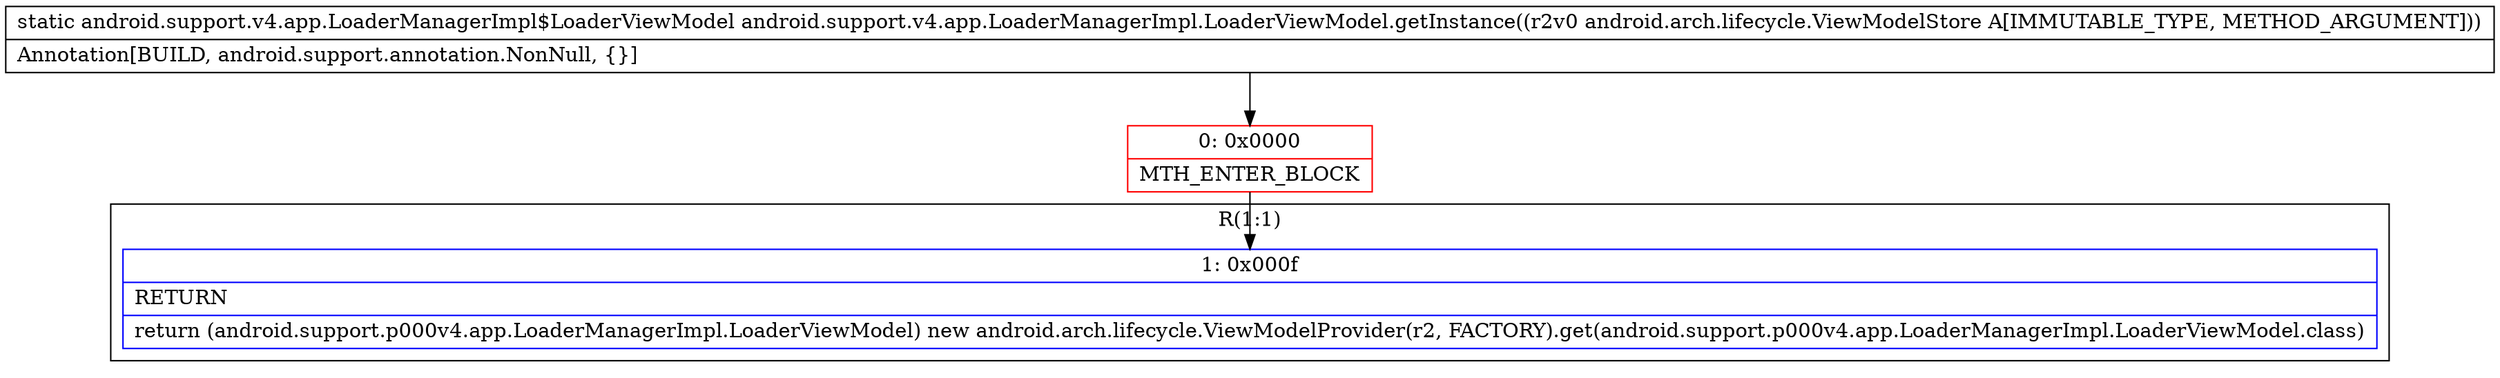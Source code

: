 digraph "CFG forandroid.support.v4.app.LoaderManagerImpl.LoaderViewModel.getInstance(Landroid\/arch\/lifecycle\/ViewModelStore;)Landroid\/support\/v4\/app\/LoaderManagerImpl$LoaderViewModel;" {
subgraph cluster_Region_1991207771 {
label = "R(1:1)";
node [shape=record,color=blue];
Node_1 [shape=record,label="{1\:\ 0x000f|RETURN\l|return (android.support.p000v4.app.LoaderManagerImpl.LoaderViewModel) new android.arch.lifecycle.ViewModelProvider(r2, FACTORY).get(android.support.p000v4.app.LoaderManagerImpl.LoaderViewModel.class)\l}"];
}
Node_0 [shape=record,color=red,label="{0\:\ 0x0000|MTH_ENTER_BLOCK\l}"];
MethodNode[shape=record,label="{static android.support.v4.app.LoaderManagerImpl$LoaderViewModel android.support.v4.app.LoaderManagerImpl.LoaderViewModel.getInstance((r2v0 android.arch.lifecycle.ViewModelStore A[IMMUTABLE_TYPE, METHOD_ARGUMENT]))  | Annotation[BUILD, android.support.annotation.NonNull, \{\}]\l}"];
MethodNode -> Node_0;
Node_0 -> Node_1;
}

